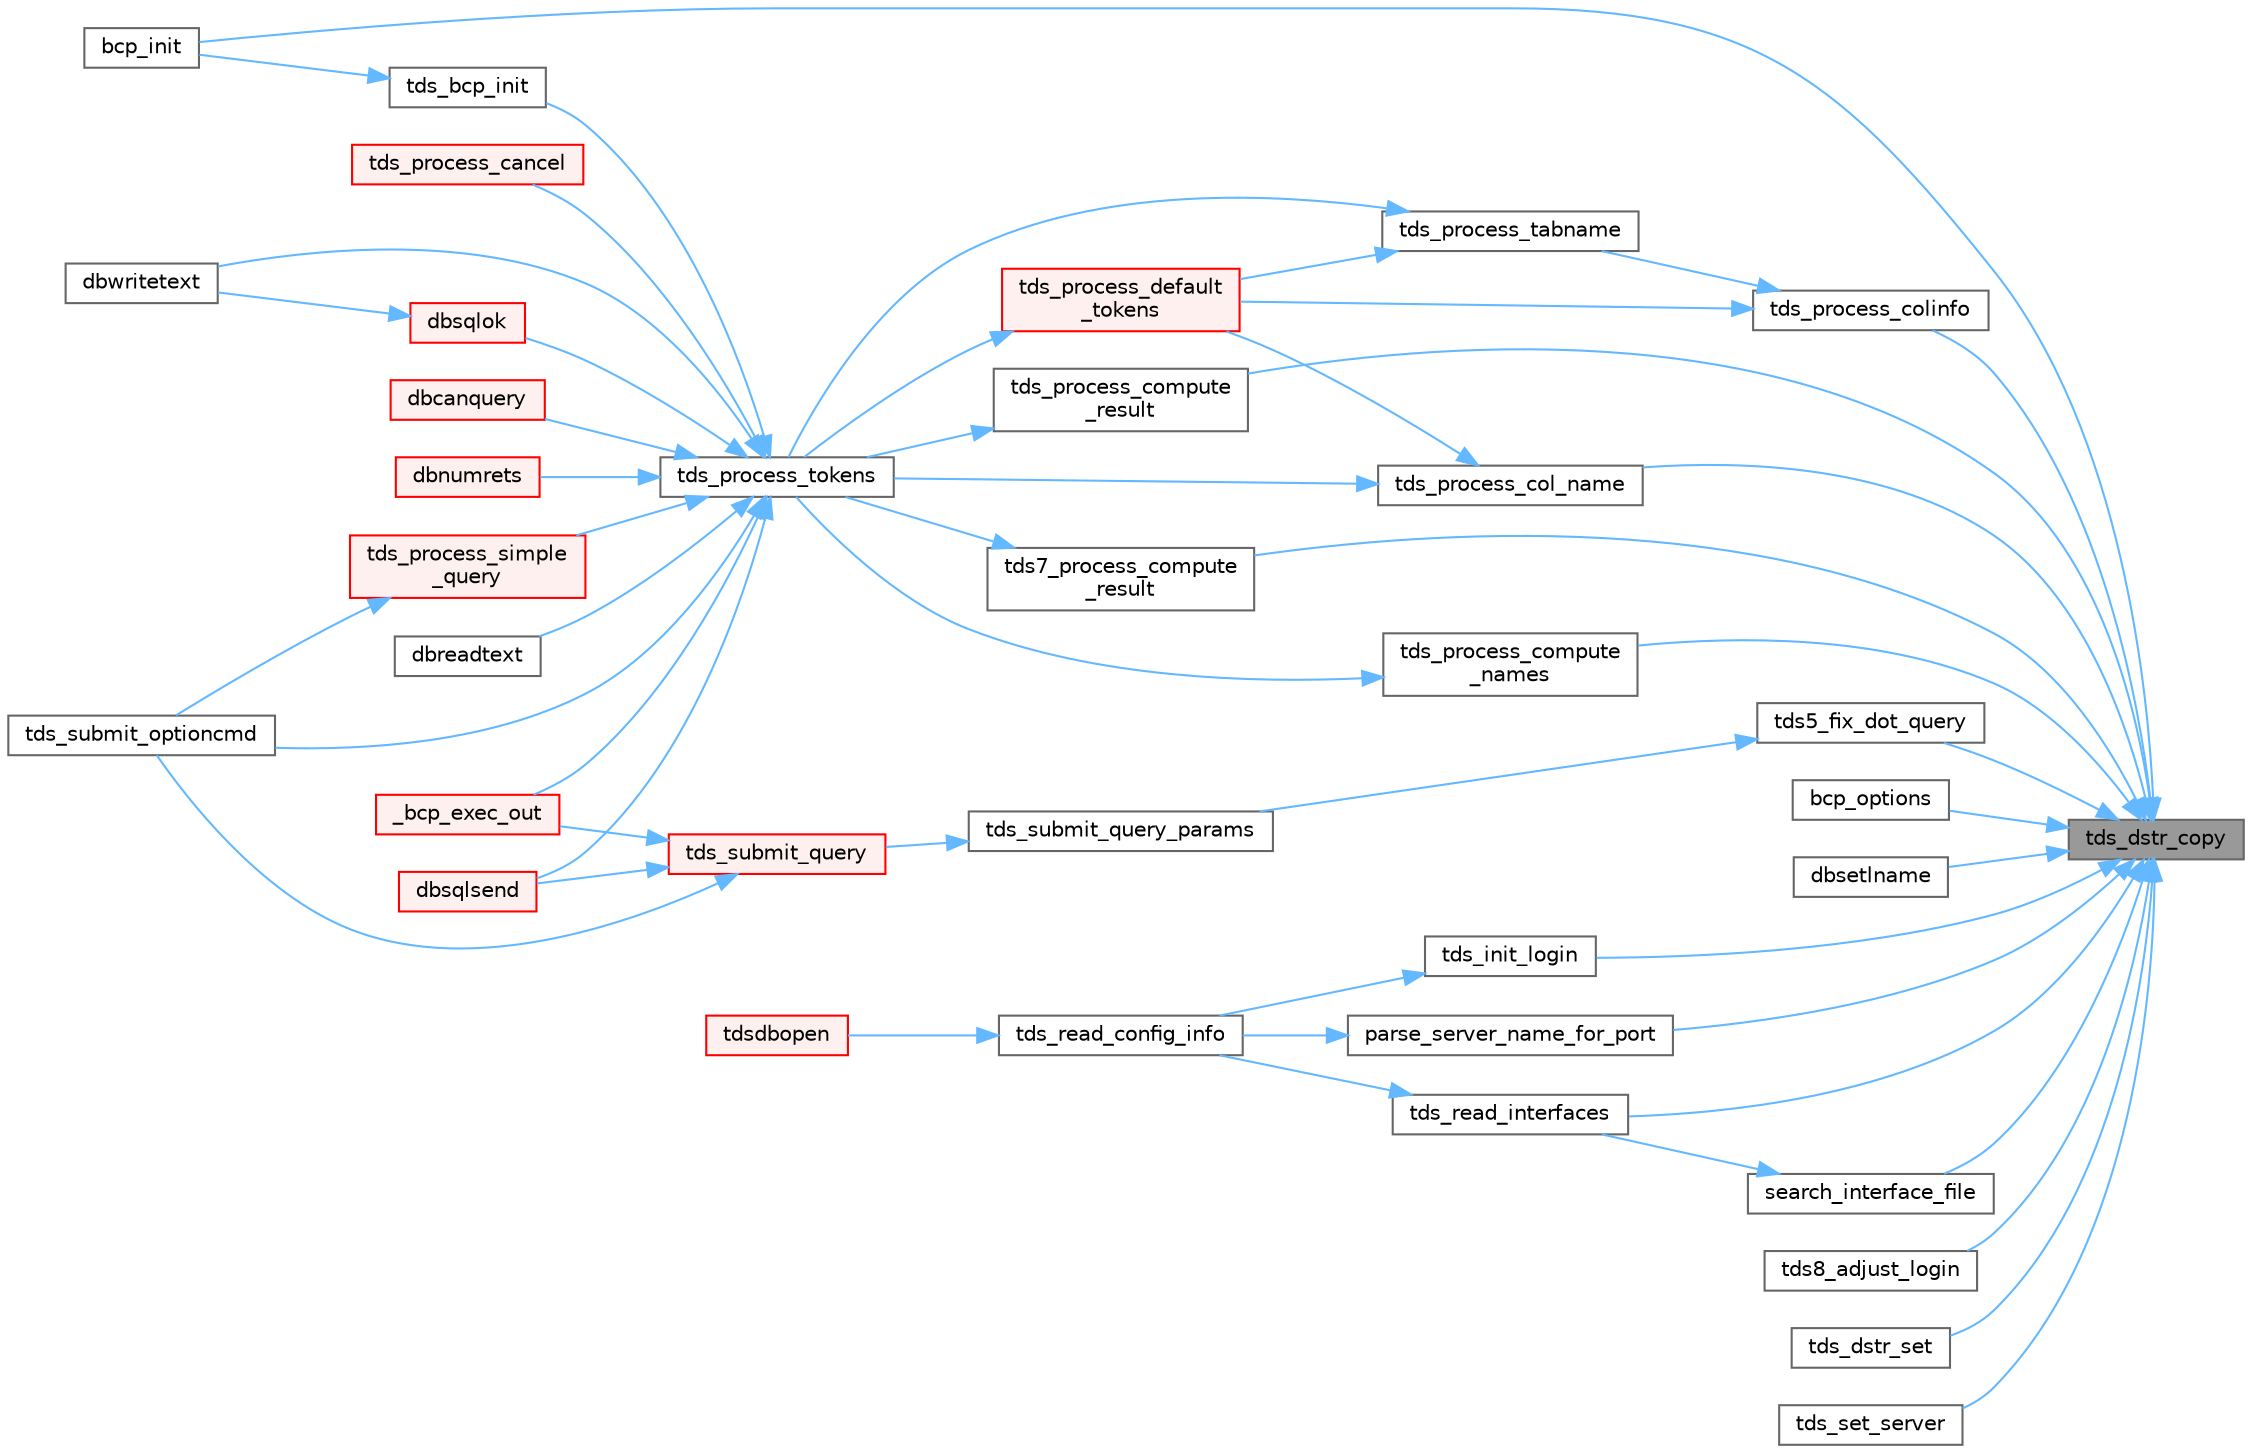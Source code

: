 digraph "tds_dstr_copy"
{
 // LATEX_PDF_SIZE
  bgcolor="transparent";
  edge [fontname=Helvetica,fontsize=10,labelfontname=Helvetica,labelfontsize=10];
  node [fontname=Helvetica,fontsize=10,shape=box,height=0.2,width=0.4];
  rankdir="RL";
  Node1 [id="Node000001",label="tds_dstr_copy",height=0.2,width=0.4,color="gray40", fillcolor="grey60", style="filled", fontcolor="black",tooltip="copy a string from another"];
  Node1 -> Node2 [id="edge1_Node000001_Node000002",dir="back",color="steelblue1",style="solid",tooltip=" "];
  Node2 [id="Node000002",label="bcp_init",height=0.2,width=0.4,color="grey40", fillcolor="white", style="filled",URL="$a00577.html#gada8e987c4a6225b9276c05ba3a4f47a0",tooltip="Prepare for bulk copy operation on a table."];
  Node1 -> Node3 [id="edge2_Node000001_Node000003",dir="back",color="steelblue1",style="solid",tooltip=" "];
  Node3 [id="Node000003",label="bcp_options",height=0.2,width=0.4,color="grey40", fillcolor="white", style="filled",URL="$a00577.html#gafec3feb5bac1cb33545ba01efb0a67b8",tooltip="Set \"hints\" for uploading a file."];
  Node1 -> Node4 [id="edge3_Node000001_Node000004",dir="back",color="steelblue1",style="solid",tooltip=" "];
  Node4 [id="Node000004",label="dbsetlname",height=0.2,width=0.4,color="grey40", fillcolor="white", style="filled",URL="$a00581.html#gae1fc46447c4f8a9ff7f66607b8cd23b6",tooltip="Set the value of a string in a LOGINREC structure."];
  Node1 -> Node5 [id="edge4_Node000001_Node000005",dir="back",color="steelblue1",style="solid",tooltip=" "];
  Node5 [id="Node000005",label="parse_server_name_for_port",height=0.2,width=0.4,color="grey40", fillcolor="white", style="filled",URL="$a00586.html#ga0f9a22fb6744c5224a97ec3f83af4e15",tooltip="Check the server name to find port info first Warning: connection-> & login-> are all modified when n..."];
  Node5 -> Node6 [id="edge5_Node000005_Node000006",dir="back",color="steelblue1",style="solid",tooltip=" "];
  Node6 [id="Node000006",label="tds_read_config_info",height=0.2,width=0.4,color="grey40", fillcolor="white", style="filled",URL="$a00586.html#ga9ff2436ea56ddcdecf984acf46ce4b90",tooltip="tds_read_config_info() will fill the tds connection structure based on configuration information gath..."];
  Node6 -> Node7 [id="edge6_Node000006_Node000007",dir="back",color="steelblue1",style="solid",tooltip=" "];
  Node7 [id="Node000007",label="tdsdbopen",height=0.2,width=0.4,color="red", fillcolor="#FFF0F0", style="filled",URL="$a00581.html#gae6da75d7b9e7b567890fc83c9459d824",tooltip="Form a connection with the server."];
  Node1 -> Node9 [id="edge7_Node000001_Node000009",dir="back",color="steelblue1",style="solid",tooltip=" "];
  Node9 [id="Node000009",label="search_interface_file",height=0.2,width=0.4,color="grey40", fillcolor="white", style="filled",URL="$a00586.html#ga56bdc4a30ba2d473f78954a42b00f2f7",tooltip="Open and read the file 'file' searching for a logical server by the name of 'host'."];
  Node9 -> Node10 [id="edge8_Node000009_Node000010",dir="back",color="steelblue1",style="solid",tooltip=" "];
  Node10 [id="Node000010",label="tds_read_interfaces",height=0.2,width=0.4,color="grey40", fillcolor="white", style="filled",URL="$a00586.html#ga66de78d379cad2ee3d6c26948ad6445f",tooltip="Try to find the IP number and port for a (possibly) logical server name."];
  Node10 -> Node6 [id="edge9_Node000010_Node000006",dir="back",color="steelblue1",style="solid",tooltip=" "];
  Node1 -> Node11 [id="edge10_Node000001_Node000011",dir="back",color="steelblue1",style="solid",tooltip=" "];
  Node11 [id="Node000011",label="tds5_fix_dot_query",height=0.2,width=0.4,color="grey40", fillcolor="white", style="filled",URL="$a00590.html#ga8853354723094c8efcd87fabf675c64f",tooltip="Substitute ?-style placeholders with named (@param) ones."];
  Node11 -> Node12 [id="edge11_Node000011_Node000012",dir="back",color="steelblue1",style="solid",tooltip=" "];
  Node12 [id="Node000012",label="tds_submit_query_params",height=0.2,width=0.4,color="grey40", fillcolor="white", style="filled",URL="$a00590.html#ga95e0fccedc459a4404f496eec74a369a",tooltip="Sends a language string to the database server for processing."];
  Node12 -> Node13 [id="edge12_Node000012_Node000013",dir="back",color="steelblue1",style="solid",tooltip=" "];
  Node13 [id="Node000013",label="tds_submit_query",height=0.2,width=0.4,color="red", fillcolor="#FFF0F0", style="filled",URL="$a00590.html#ga5a29ae7f99d089dc3cea85ec6ee5f3ab",tooltip="Sends a language string to the database server for processing."];
  Node13 -> Node14 [id="edge13_Node000013_Node000014",dir="back",color="steelblue1",style="solid",tooltip=" "];
  Node14 [id="Node000014",label="_bcp_exec_out",height=0.2,width=0.4,color="red", fillcolor="#FFF0F0", style="filled",URL="$a00578.html#gae67546338cb9542a4902aa914f57f314",tooltip=" "];
  Node13 -> Node16 [id="edge14_Node000013_Node000016",dir="back",color="steelblue1",style="solid",tooltip=" "];
  Node16 [id="Node000016",label="dbsqlsend",height=0.2,width=0.4,color="red", fillcolor="#FFF0F0", style="filled",URL="$a00575.html#gac980139b9cea03cf93e373d425991481",tooltip="Transmit the command buffer to the server."];
  Node13 -> Node27 [id="edge15_Node000013_Node000027",dir="back",color="steelblue1",style="solid",tooltip=" "];
  Node27 [id="Node000027",label="tds_submit_optioncmd",height=0.2,width=0.4,color="grey40", fillcolor="white", style="filled",URL="$a00590.html#gaf0da49585d39e99780a004ee2ca23479",tooltip="Send option commands to server."];
  Node1 -> Node33 [id="edge16_Node000001_Node000033",dir="back",color="steelblue1",style="solid",tooltip=" "];
  Node33 [id="Node000033",label="tds7_process_compute\l_result",height=0.2,width=0.4,color="grey40", fillcolor="white", style="filled",URL="$a00592.html#ga6728e344caa20aea1def85f58dea138b",tooltip="tds7_process_compute_result() processes compute result sets for TDS 7/8."];
  Node33 -> Node34 [id="edge17_Node000033_Node000034",dir="back",color="steelblue1",style="solid",tooltip=" "];
  Node34 [id="Node000034",label="tds_process_tokens",height=0.2,width=0.4,color="grey40", fillcolor="white", style="filled",URL="$a00592.html#gabfc9de1d1fe718818caf63a4be4035a6",tooltip="process all streams."];
  Node34 -> Node14 [id="edge18_Node000034_Node000014",dir="back",color="steelblue1",style="solid",tooltip=" "];
  Node34 -> Node35 [id="edge19_Node000034_Node000035",dir="back",color="steelblue1",style="solid",tooltip=" "];
  Node35 [id="Node000035",label="dbcanquery",height=0.2,width=0.4,color="red", fillcolor="#FFF0F0", style="filled",URL="$a00575.html#ga559e24ba70d0d96c3469eb6ab8f74e05",tooltip="Cancel the query currently being retrieved, discarding all pending rows."];
  Node34 -> Node36 [id="edge20_Node000034_Node000036",dir="back",color="steelblue1",style="solid",tooltip=" "];
  Node36 [id="Node000036",label="dbnumrets",height=0.2,width=0.4,color="red", fillcolor="#FFF0F0", style="filled",URL="$a00576.html#gaff09873008411a0573f6d1a9e6c7cf4b",tooltip="Get count of output parameters filled by a stored procedure."];
  Node34 -> Node40 [id="edge21_Node000034_Node000040",dir="back",color="steelblue1",style="solid",tooltip=" "];
  Node40 [id="Node000040",label="dbreadtext",height=0.2,width=0.4,color="grey40", fillcolor="white", style="filled",URL="$a00575.html#gadd5685565c8c6c86079e17b8a73b324c",tooltip="Fetch part of a text or image value from the server."];
  Node34 -> Node41 [id="edge22_Node000034_Node000041",dir="back",color="steelblue1",style="solid",tooltip=" "];
  Node41 [id="Node000041",label="dbsqlok",height=0.2,width=0.4,color="red", fillcolor="#FFF0F0", style="filled",URL="$a00575.html#gae1f50a6a2c31fda57cb481922b06841e",tooltip="Wait for results of a query from the server."];
  Node41 -> Node31 [id="edge23_Node000041_Node000031",dir="back",color="steelblue1",style="solid",tooltip=" "];
  Node31 [id="Node000031",label="dbwritetext",height=0.2,width=0.4,color="grey40", fillcolor="white", style="filled",URL="$a00575.html#ga548153eb2eae76c48aa9d4b72258dc1c",tooltip="Send text or image data to the server."];
  Node34 -> Node16 [id="edge24_Node000034_Node000016",dir="back",color="steelblue1",style="solid",tooltip=" "];
  Node34 -> Node31 [id="edge25_Node000034_Node000031",dir="back",color="steelblue1",style="solid",tooltip=" "];
  Node34 -> Node29 [id="edge26_Node000034_Node000029",dir="back",color="steelblue1",style="solid",tooltip=" "];
  Node29 [id="Node000029",label="tds_bcp_init",height=0.2,width=0.4,color="grey40", fillcolor="white", style="filled",URL="$a00254.html#ac6610c72bd31bad5378f760fa9b12d66",tooltip="Initialize BCP information."];
  Node29 -> Node2 [id="edge27_Node000029_Node000002",dir="back",color="steelblue1",style="solid",tooltip=" "];
  Node34 -> Node42 [id="edge28_Node000034_Node000042",dir="back",color="steelblue1",style="solid",tooltip=" "];
  Node42 [id="Node000042",label="tds_process_cancel",height=0.2,width=0.4,color="red", fillcolor="#FFF0F0", style="filled",URL="$a00592.html#gaf233e79967f82f4e0dd4d11524917a34",tooltip=" "];
  Node34 -> Node44 [id="edge29_Node000034_Node000044",dir="back",color="steelblue1",style="solid",tooltip=" "];
  Node44 [id="Node000044",label="tds_process_simple\l_query",height=0.2,width=0.4,color="red", fillcolor="#FFF0F0", style="filled",URL="$a00592.html#gaeeb1562044786ea17bea361ed83e6946",tooltip="Process results for simple query as \"SET TEXTSIZE\" or \"USE dbname\" If the statement returns results,..."];
  Node44 -> Node27 [id="edge30_Node000044_Node000027",dir="back",color="steelblue1",style="solid",tooltip=" "];
  Node34 -> Node27 [id="edge31_Node000034_Node000027",dir="back",color="steelblue1",style="solid",tooltip=" "];
  Node1 -> Node52 [id="edge32_Node000001_Node000052",dir="back",color="steelblue1",style="solid",tooltip=" "];
  Node52 [id="Node000052",label="tds8_adjust_login",height=0.2,width=0.4,color="grey40", fillcolor="white", style="filled",URL="$a00586.html#ga9622e7d6c98a77b1962647c5005d3731",tooltip="Make sure proper setting are in place for TDS 8.0."];
  Node1 -> Node53 [id="edge33_Node000001_Node000053",dir="back",color="steelblue1",style="solid",tooltip=" "];
  Node53 [id="Node000053",label="tds_dstr_set",height=0.2,width=0.4,color="grey40", fillcolor="white", style="filled",URL="$a00593.html#gab78cc59b110df2817b00f9bed74c6ff1",tooltip="set a string from another buffer."];
  Node1 -> Node54 [id="edge34_Node000001_Node000054",dir="back",color="steelblue1",style="solid",tooltip=" "];
  Node54 [id="Node000054",label="tds_init_login",height=0.2,width=0.4,color="grey40", fillcolor="white", style="filled",URL="$a00589.html#ga4f7b22f681e7160ac03dfe8d2ae8bd39",tooltip="Initialize login structure with locale information and other stuff for connection."];
  Node54 -> Node6 [id="edge35_Node000054_Node000006",dir="back",color="steelblue1",style="solid",tooltip=" "];
  Node1 -> Node55 [id="edge36_Node000001_Node000055",dir="back",color="steelblue1",style="solid",tooltip=" "];
  Node55 [id="Node000055",label="tds_process_col_name",height=0.2,width=0.4,color="grey40", fillcolor="white", style="filled",URL="$a00592.html#ga905d2fa5e1b602817bd16bb0fcf9eadb",tooltip="tds_process_col_name() is one half of the result set under TDS 4.2 it contains all the column names,..."];
  Node55 -> Node49 [id="edge37_Node000055_Node000049",dir="back",color="steelblue1",style="solid",tooltip=" "];
  Node49 [id="Node000049",label="tds_process_default\l_tokens",height=0.2,width=0.4,color="red", fillcolor="#FFF0F0", style="filled",URL="$a00592.html#ga39453d084f3f780ac4602d4abf2839f7",tooltip="tds_process_default_tokens() is a catch all function that is called to process tokens not known to ot..."];
  Node49 -> Node34 [id="edge38_Node000049_Node000034",dir="back",color="steelblue1",style="solid",tooltip=" "];
  Node55 -> Node34 [id="edge39_Node000055_Node000034",dir="back",color="steelblue1",style="solid",tooltip=" "];
  Node1 -> Node56 [id="edge40_Node000001_Node000056",dir="back",color="steelblue1",style="solid",tooltip=" "];
  Node56 [id="Node000056",label="tds_process_colinfo",height=0.2,width=0.4,color="grey40", fillcolor="white", style="filled",URL="$a00592.html#ga22c7f413d43fc0d511e122a3de389166",tooltip="Reads column information."];
  Node56 -> Node49 [id="edge41_Node000056_Node000049",dir="back",color="steelblue1",style="solid",tooltip=" "];
  Node56 -> Node57 [id="edge42_Node000056_Node000057",dir="back",color="steelblue1",style="solid",tooltip=" "];
  Node57 [id="Node000057",label="tds_process_tabname",height=0.2,width=0.4,color="grey40", fillcolor="white", style="filled",URL="$a00592.html#gaeec59bca9bd0c5388e245f0d19d9c81a",tooltip="Process list of table from network."];
  Node57 -> Node49 [id="edge43_Node000057_Node000049",dir="back",color="steelblue1",style="solid",tooltip=" "];
  Node57 -> Node34 [id="edge44_Node000057_Node000034",dir="back",color="steelblue1",style="solid",tooltip=" "];
  Node1 -> Node58 [id="edge45_Node000001_Node000058",dir="back",color="steelblue1",style="solid",tooltip=" "];
  Node58 [id="Node000058",label="tds_process_compute\l_names",height=0.2,width=0.4,color="grey40", fillcolor="white", style="filled",URL="$a00592.html#gae5b3e01f3d665f9e377de091f46f1ab9",tooltip="tds_process_compute_names() processes compute result sets."];
  Node58 -> Node34 [id="edge46_Node000058_Node000034",dir="back",color="steelblue1",style="solid",tooltip=" "];
  Node1 -> Node59 [id="edge47_Node000001_Node000059",dir="back",color="steelblue1",style="solid",tooltip=" "];
  Node59 [id="Node000059",label="tds_process_compute\l_result",height=0.2,width=0.4,color="grey40", fillcolor="white", style="filled",URL="$a00592.html#gae3368ea80d0d8b13791ceb13ee5f19c9",tooltip="tds_process_compute_result() processes compute result sets."];
  Node59 -> Node34 [id="edge48_Node000059_Node000034",dir="back",color="steelblue1",style="solid",tooltip=" "];
  Node1 -> Node10 [id="edge49_Node000001_Node000010",dir="back",color="steelblue1",style="solid",tooltip=" "];
  Node1 -> Node60 [id="edge50_Node000001_Node000060",dir="back",color="steelblue1",style="solid",tooltip=" "];
  Node60 [id="Node000060",label="tds_set_server",height=0.2,width=0.4,color="grey40", fillcolor="white", style="filled",URL="$a01497.html#a11dd024f29372af84d4bc73daf864206",tooltip="Set the servername in a TDSLOGIN structure."];
}
